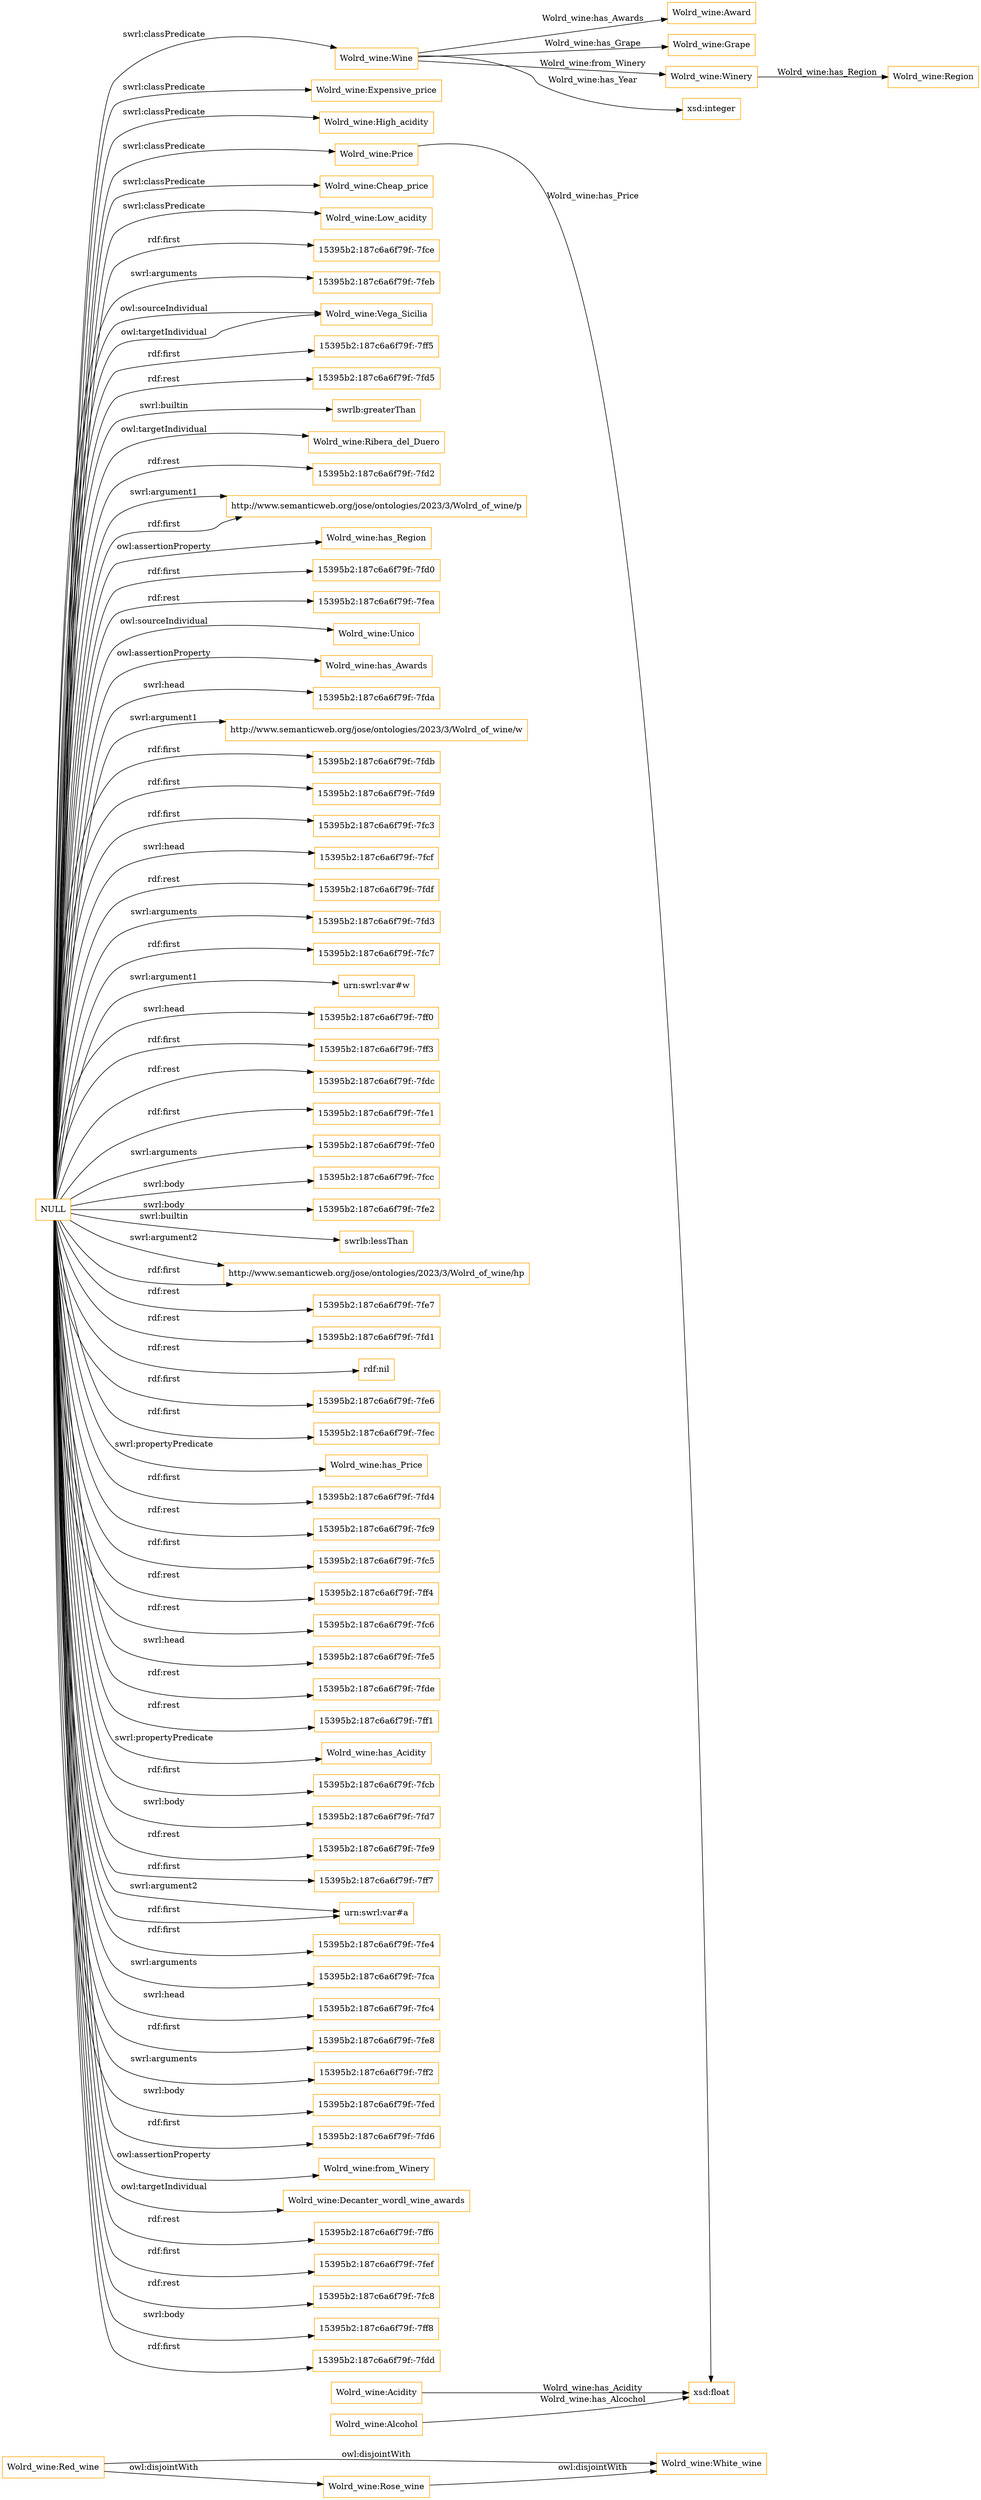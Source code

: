 digraph ar2dtool_diagram { 
rankdir=LR;
size="1501"
node [shape = rectangle, color="orange"]; "Wolrd_wine:White_wine" "Wolrd_wine:Wine" "Wolrd_wine:Award" "Wolrd_wine:Grape" "Wolrd_wine:Expensive_price" "Wolrd_wine:High_acidity" "Wolrd_wine:Winery" "Wolrd_wine:Acidity" "Wolrd_wine:Price" "Wolrd_wine:Alcohol" "Wolrd_wine:Rose_wine" "Wolrd_wine:Cheap_price" "Wolrd_wine:Low_acidity" "Wolrd_wine:Region" "Wolrd_wine:Red_wine" ; /*classes style*/
	"Wolrd_wine:Red_wine" -> "Wolrd_wine:White_wine" [ label = "owl:disjointWith" ];
	"Wolrd_wine:Red_wine" -> "Wolrd_wine:Rose_wine" [ label = "owl:disjointWith" ];
	"Wolrd_wine:Rose_wine" -> "Wolrd_wine:White_wine" [ label = "owl:disjointWith" ];
	"NULL" -> "Wolrd_wine:Low_acidity" [ label = "swrl:classPredicate" ];
	"NULL" -> "15395b2:187c6a6f79f:-7fce" [ label = "rdf:first" ];
	"NULL" -> "15395b2:187c6a6f79f:-7feb" [ label = "swrl:arguments" ];
	"NULL" -> "Wolrd_wine:Vega_Sicilia" [ label = "owl:sourceIndividual" ];
	"NULL" -> "15395b2:187c6a6f79f:-7ff5" [ label = "rdf:first" ];
	"NULL" -> "15395b2:187c6a6f79f:-7fd5" [ label = "rdf:rest" ];
	"NULL" -> "swrlb:greaterThan" [ label = "swrl:builtin" ];
	"NULL" -> "Wolrd_wine:Ribera_del_Duero" [ label = "owl:targetIndividual" ];
	"NULL" -> "15395b2:187c6a6f79f:-7fd2" [ label = "rdf:rest" ];
	"NULL" -> "http://www.semanticweb.org/jose/ontologies/2023/3/Wolrd_of_wine/p" [ label = "swrl:argument1" ];
	"NULL" -> "Wolrd_wine:has_Region" [ label = "owl:assertionProperty" ];
	"NULL" -> "15395b2:187c6a6f79f:-7fd0" [ label = "rdf:first" ];
	"NULL" -> "15395b2:187c6a6f79f:-7fea" [ label = "rdf:rest" ];
	"NULL" -> "Wolrd_wine:Unico" [ label = "owl:sourceIndividual" ];
	"NULL" -> "Wolrd_wine:has_Awards" [ label = "owl:assertionProperty" ];
	"NULL" -> "Wolrd_wine:Price" [ label = "swrl:classPredicate" ];
	"NULL" -> "15395b2:187c6a6f79f:-7fda" [ label = "swrl:head" ];
	"NULL" -> "http://www.semanticweb.org/jose/ontologies/2023/3/Wolrd_of_wine/w" [ label = "swrl:argument1" ];
	"NULL" -> "15395b2:187c6a6f79f:-7fdb" [ label = "rdf:first" ];
	"NULL" -> "15395b2:187c6a6f79f:-7fd9" [ label = "rdf:first" ];
	"NULL" -> "15395b2:187c6a6f79f:-7fc3" [ label = "rdf:first" ];
	"NULL" -> "15395b2:187c6a6f79f:-7fcf" [ label = "swrl:head" ];
	"NULL" -> "15395b2:187c6a6f79f:-7fdf" [ label = "rdf:rest" ];
	"NULL" -> "15395b2:187c6a6f79f:-7fd3" [ label = "swrl:arguments" ];
	"NULL" -> "15395b2:187c6a6f79f:-7fc7" [ label = "rdf:first" ];
	"NULL" -> "urn:swrl:var#w" [ label = "swrl:argument1" ];
	"NULL" -> "15395b2:187c6a6f79f:-7ff0" [ label = "swrl:head" ];
	"NULL" -> "15395b2:187c6a6f79f:-7ff3" [ label = "rdf:first" ];
	"NULL" -> "15395b2:187c6a6f79f:-7fdc" [ label = "rdf:rest" ];
	"NULL" -> "15395b2:187c6a6f79f:-7fe1" [ label = "rdf:first" ];
	"NULL" -> "15395b2:187c6a6f79f:-7fe0" [ label = "swrl:arguments" ];
	"NULL" -> "15395b2:187c6a6f79f:-7fcc" [ label = "swrl:body" ];
	"NULL" -> "http://www.semanticweb.org/jose/ontologies/2023/3/Wolrd_of_wine/p" [ label = "rdf:first" ];
	"NULL" -> "15395b2:187c6a6f79f:-7fe2" [ label = "swrl:body" ];
	"NULL" -> "swrlb:lessThan" [ label = "swrl:builtin" ];
	"NULL" -> "http://www.semanticweb.org/jose/ontologies/2023/3/Wolrd_of_wine/hp" [ label = "swrl:argument2" ];
	"NULL" -> "15395b2:187c6a6f79f:-7fe7" [ label = "rdf:rest" ];
	"NULL" -> "Wolrd_wine:Vega_Sicilia" [ label = "owl:targetIndividual" ];
	"NULL" -> "15395b2:187c6a6f79f:-7fd1" [ label = "rdf:rest" ];
	"NULL" -> "Wolrd_wine:Expensive_price" [ label = "swrl:classPredicate" ];
	"NULL" -> "rdf:nil" [ label = "rdf:rest" ];
	"NULL" -> "15395b2:187c6a6f79f:-7fe6" [ label = "rdf:first" ];
	"NULL" -> "Wolrd_wine:Wine" [ label = "swrl:classPredicate" ];
	"NULL" -> "15395b2:187c6a6f79f:-7fec" [ label = "rdf:first" ];
	"NULL" -> "Wolrd_wine:has_Price" [ label = "swrl:propertyPredicate" ];
	"NULL" -> "http://www.semanticweb.org/jose/ontologies/2023/3/Wolrd_of_wine/hp" [ label = "rdf:first" ];
	"NULL" -> "15395b2:187c6a6f79f:-7fd4" [ label = "rdf:first" ];
	"NULL" -> "15395b2:187c6a6f79f:-7fc9" [ label = "rdf:rest" ];
	"NULL" -> "Wolrd_wine:Cheap_price" [ label = "swrl:classPredicate" ];
	"NULL" -> "15395b2:187c6a6f79f:-7fc5" [ label = "rdf:first" ];
	"NULL" -> "15395b2:187c6a6f79f:-7ff4" [ label = "rdf:rest" ];
	"NULL" -> "15395b2:187c6a6f79f:-7fc6" [ label = "rdf:rest" ];
	"NULL" -> "15395b2:187c6a6f79f:-7fe5" [ label = "swrl:head" ];
	"NULL" -> "15395b2:187c6a6f79f:-7fde" [ label = "rdf:rest" ];
	"NULL" -> "15395b2:187c6a6f79f:-7ff1" [ label = "rdf:rest" ];
	"NULL" -> "Wolrd_wine:has_Acidity" [ label = "swrl:propertyPredicate" ];
	"NULL" -> "15395b2:187c6a6f79f:-7fcb" [ label = "rdf:first" ];
	"NULL" -> "15395b2:187c6a6f79f:-7fd7" [ label = "swrl:body" ];
	"NULL" -> "15395b2:187c6a6f79f:-7fe9" [ label = "rdf:rest" ];
	"NULL" -> "15395b2:187c6a6f79f:-7ff7" [ label = "rdf:first" ];
	"NULL" -> "urn:swrl:var#a" [ label = "swrl:argument2" ];
	"NULL" -> "urn:swrl:var#a" [ label = "rdf:first" ];
	"NULL" -> "15395b2:187c6a6f79f:-7fe4" [ label = "rdf:first" ];
	"NULL" -> "15395b2:187c6a6f79f:-7fca" [ label = "swrl:arguments" ];
	"NULL" -> "15395b2:187c6a6f79f:-7fc4" [ label = "swrl:head" ];
	"NULL" -> "15395b2:187c6a6f79f:-7fe8" [ label = "rdf:first" ];
	"NULL" -> "15395b2:187c6a6f79f:-7ff2" [ label = "swrl:arguments" ];
	"NULL" -> "15395b2:187c6a6f79f:-7fed" [ label = "swrl:body" ];
	"NULL" -> "15395b2:187c6a6f79f:-7fd6" [ label = "rdf:first" ];
	"NULL" -> "Wolrd_wine:from_Winery" [ label = "owl:assertionProperty" ];
	"NULL" -> "Wolrd_wine:Decanter_wordl_wine_awards" [ label = "owl:targetIndividual" ];
	"NULL" -> "15395b2:187c6a6f79f:-7ff6" [ label = "rdf:rest" ];
	"NULL" -> "15395b2:187c6a6f79f:-7fef" [ label = "rdf:first" ];
	"NULL" -> "15395b2:187c6a6f79f:-7fc8" [ label = "rdf:rest" ];
	"NULL" -> "Wolrd_wine:High_acidity" [ label = "swrl:classPredicate" ];
	"NULL" -> "15395b2:187c6a6f79f:-7ff8" [ label = "swrl:body" ];
	"NULL" -> "15395b2:187c6a6f79f:-7fdd" [ label = "rdf:first" ];
	"Wolrd_wine:Price" -> "xsd:float" [ label = "Wolrd_wine:has_Price" ];
	"Wolrd_wine:Alcohol" -> "xsd:float" [ label = "Wolrd_wine:has_Alcochol" ];
	"Wolrd_wine:Wine" -> "xsd:integer" [ label = "Wolrd_wine:has_Year" ];
	"Wolrd_wine:Acidity" -> "xsd:float" [ label = "Wolrd_wine:has_Acidity" ];
	"Wolrd_wine:Winery" -> "Wolrd_wine:Region" [ label = "Wolrd_wine:has_Region" ];
	"Wolrd_wine:Wine" -> "Wolrd_wine:Grape" [ label = "Wolrd_wine:has_Grape" ];
	"Wolrd_wine:Wine" -> "Wolrd_wine:Winery" [ label = "Wolrd_wine:from_Winery" ];
	"Wolrd_wine:Wine" -> "Wolrd_wine:Award" [ label = "Wolrd_wine:has_Awards" ];

}
